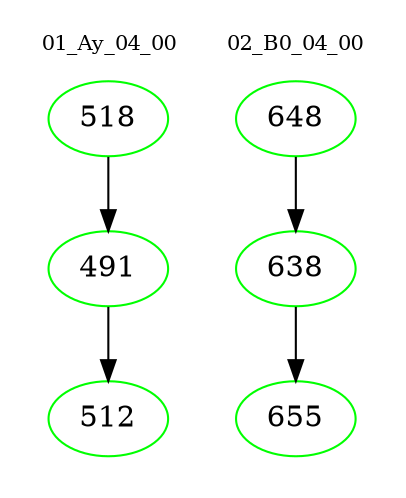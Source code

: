 digraph{
subgraph cluster_0 {
color = white
label = "01_Ay_04_00";
fontsize=10;
T0_518 [label="518", color="green"]
T0_518 -> T0_491 [color="black"]
T0_491 [label="491", color="green"]
T0_491 -> T0_512 [color="black"]
T0_512 [label="512", color="green"]
}
subgraph cluster_1 {
color = white
label = "02_B0_04_00";
fontsize=10;
T1_648 [label="648", color="green"]
T1_648 -> T1_638 [color="black"]
T1_638 [label="638", color="green"]
T1_638 -> T1_655 [color="black"]
T1_655 [label="655", color="green"]
}
}
